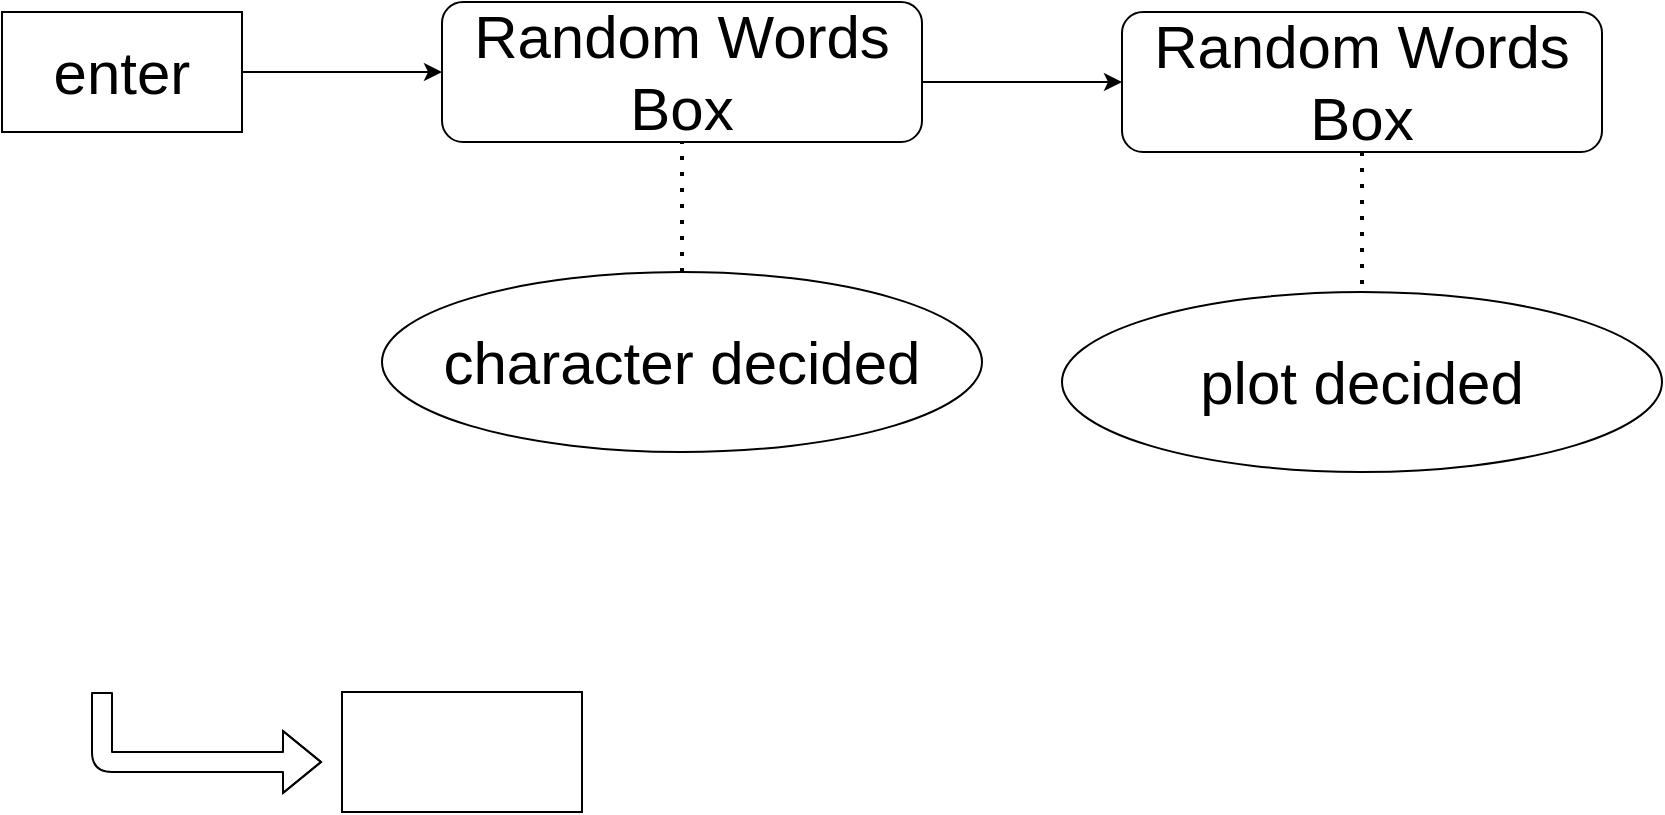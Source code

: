 <mxfile>
    <diagram id="z_D1zT5irWN7cr75FRAr" name="ページ1">
        <mxGraphModel dx="552" dy="247" grid="1" gridSize="10" guides="1" tooltips="1" connect="1" arrows="1" fold="1" page="1" pageScale="1" pageWidth="827" pageHeight="1169" math="0" shadow="0">
            <root>
                <mxCell id="0"/>
                <mxCell id="1" parent="0"/>
                <mxCell id="2" value="&lt;span style=&quot;font-size: 30px&quot;&gt;enter&lt;/span&gt;" style="rounded=0;whiteSpace=wrap;html=1;" vertex="1" parent="1">
                    <mxGeometry x="10" y="120" width="120" height="60" as="geometry"/>
                </mxCell>
                <mxCell id="3" value="" style="endArrow=classic;html=1;fontSize=30;exitX=1;exitY=0.5;exitDx=0;exitDy=0;" edge="1" parent="1" source="2">
                    <mxGeometry width="50" height="50" relative="1" as="geometry">
                        <mxPoint x="140" y="160" as="sourcePoint"/>
                        <mxPoint x="230" y="150" as="targetPoint"/>
                    </mxGeometry>
                </mxCell>
                <mxCell id="4" value="Random Words Box" style="rounded=1;whiteSpace=wrap;html=1;fontSize=30;" vertex="1" parent="1">
                    <mxGeometry x="230" y="115" width="240" height="70" as="geometry"/>
                </mxCell>
                <mxCell id="5" value="Random Words Box" style="rounded=1;whiteSpace=wrap;html=1;fontSize=30;" vertex="1" parent="1">
                    <mxGeometry x="570" y="120" width="240" height="70" as="geometry"/>
                </mxCell>
                <mxCell id="6" value="" style="endArrow=classic;html=1;fontSize=30;exitX=1;exitY=0.5;exitDx=0;exitDy=0;" edge="1" parent="1">
                    <mxGeometry width="50" height="50" relative="1" as="geometry">
                        <mxPoint x="470" y="155" as="sourcePoint"/>
                        <mxPoint x="570" y="155" as="targetPoint"/>
                    </mxGeometry>
                </mxCell>
                <mxCell id="8" value="" style="endArrow=none;dashed=1;html=1;dashPattern=1 3;strokeWidth=2;fontSize=30;" edge="1" parent="1" source="5">
                    <mxGeometry width="50" height="50" relative="1" as="geometry">
                        <mxPoint x="690" y="240" as="sourcePoint"/>
                        <mxPoint x="690" y="270" as="targetPoint"/>
                    </mxGeometry>
                </mxCell>
                <mxCell id="9" value="" style="endArrow=none;dashed=1;html=1;dashPattern=1 3;strokeWidth=2;fontSize=30;entryX=0.5;entryY=1;entryDx=0;entryDy=0;" edge="1" parent="1" target="4">
                    <mxGeometry width="50" height="50" relative="1" as="geometry">
                        <mxPoint x="350" y="250" as="sourcePoint"/>
                        <mxPoint x="440" y="250" as="targetPoint"/>
                    </mxGeometry>
                </mxCell>
                <mxCell id="10" value="character decided" style="ellipse;whiteSpace=wrap;html=1;fontSize=30;" vertex="1" parent="1">
                    <mxGeometry x="200" y="250" width="300" height="90" as="geometry"/>
                </mxCell>
                <mxCell id="11" value="plot&amp;nbsp;decided" style="ellipse;whiteSpace=wrap;html=1;fontSize=30;" vertex="1" parent="1">
                    <mxGeometry x="540" y="260" width="300" height="90" as="geometry"/>
                </mxCell>
                <mxCell id="13" value="" style="shape=flexArrow;endArrow=classic;html=1;fontSize=30;" edge="1" parent="1">
                    <mxGeometry width="50" height="50" relative="1" as="geometry">
                        <mxPoint x="60" y="460" as="sourcePoint"/>
                        <mxPoint x="170" y="495" as="targetPoint"/>
                        <Array as="points">
                            <mxPoint x="60" y="495"/>
                        </Array>
                    </mxGeometry>
                </mxCell>
                <mxCell id="14" value="" style="rounded=0;whiteSpace=wrap;html=1;fontSize=30;" vertex="1" parent="1">
                    <mxGeometry x="180" y="460" width="120" height="60" as="geometry"/>
                </mxCell>
            </root>
        </mxGraphModel>
    </diagram>
</mxfile>
